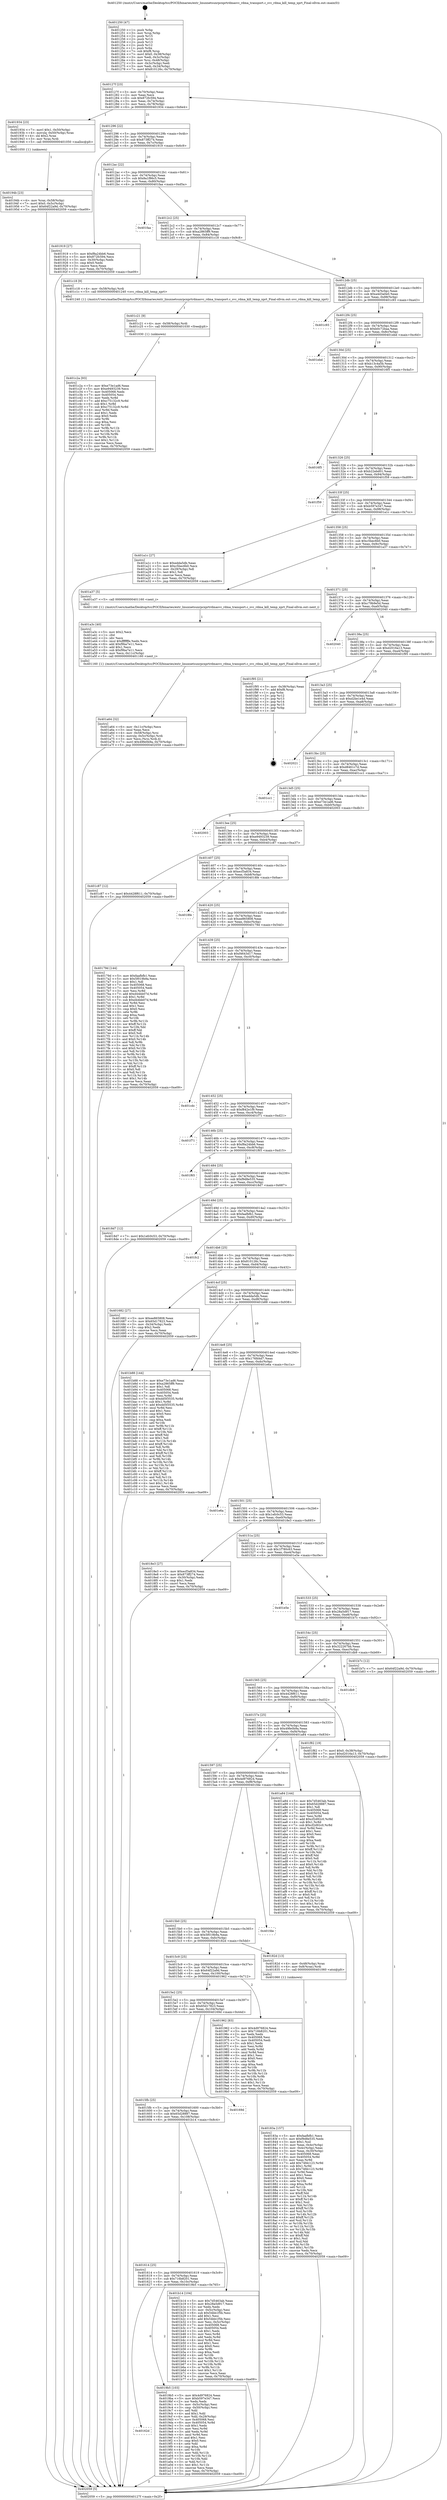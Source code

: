 digraph "0x401250" {
  label = "0x401250 (/mnt/c/Users/mathe/Desktop/tcc/POCII/binaries/extr_linuxnetsunrpcxprtrdmasvc_rdma_transport.c_svc_rdma_kill_temp_xprt_Final-ollvm.out::main(0))"
  labelloc = "t"
  node[shape=record]

  Entry [label="",width=0.3,height=0.3,shape=circle,fillcolor=black,style=filled]
  "0x40127f" [label="{
     0x40127f [23]\l
     | [instrs]\l
     &nbsp;&nbsp;0x40127f \<+3\>: mov -0x70(%rbp),%eax\l
     &nbsp;&nbsp;0x401282 \<+2\>: mov %eax,%ecx\l
     &nbsp;&nbsp;0x401284 \<+6\>: sub $0x872fc594,%ecx\l
     &nbsp;&nbsp;0x40128a \<+3\>: mov %eax,-0x74(%rbp)\l
     &nbsp;&nbsp;0x40128d \<+3\>: mov %ecx,-0x78(%rbp)\l
     &nbsp;&nbsp;0x401290 \<+6\>: je 0000000000401934 \<main+0x6e4\>\l
  }"]
  "0x401934" [label="{
     0x401934 [23]\l
     | [instrs]\l
     &nbsp;&nbsp;0x401934 \<+7\>: movl $0x1,-0x50(%rbp)\l
     &nbsp;&nbsp;0x40193b \<+4\>: movslq -0x50(%rbp),%rax\l
     &nbsp;&nbsp;0x40193f \<+4\>: shl $0x2,%rax\l
     &nbsp;&nbsp;0x401943 \<+3\>: mov %rax,%rdi\l
     &nbsp;&nbsp;0x401946 \<+5\>: call 0000000000401050 \<malloc@plt\>\l
     | [calls]\l
     &nbsp;&nbsp;0x401050 \{1\} (unknown)\l
  }"]
  "0x401296" [label="{
     0x401296 [22]\l
     | [instrs]\l
     &nbsp;&nbsp;0x401296 \<+5\>: jmp 000000000040129b \<main+0x4b\>\l
     &nbsp;&nbsp;0x40129b \<+3\>: mov -0x74(%rbp),%eax\l
     &nbsp;&nbsp;0x40129e \<+5\>: sub $0x873ff274,%eax\l
     &nbsp;&nbsp;0x4012a3 \<+3\>: mov %eax,-0x7c(%rbp)\l
     &nbsp;&nbsp;0x4012a6 \<+6\>: je 0000000000401919 \<main+0x6c9\>\l
  }"]
  Exit [label="",width=0.3,height=0.3,shape=circle,fillcolor=black,style=filled,peripheries=2]
  "0x401919" [label="{
     0x401919 [27]\l
     | [instrs]\l
     &nbsp;&nbsp;0x401919 \<+5\>: mov $0xf8a24bb6,%eax\l
     &nbsp;&nbsp;0x40191e \<+5\>: mov $0x872fc594,%ecx\l
     &nbsp;&nbsp;0x401923 \<+3\>: mov -0x30(%rbp),%edx\l
     &nbsp;&nbsp;0x401926 \<+3\>: cmp $0x0,%edx\l
     &nbsp;&nbsp;0x401929 \<+3\>: cmove %ecx,%eax\l
     &nbsp;&nbsp;0x40192c \<+3\>: mov %eax,-0x70(%rbp)\l
     &nbsp;&nbsp;0x40192f \<+5\>: jmp 0000000000402059 \<main+0xe09\>\l
  }"]
  "0x4012ac" [label="{
     0x4012ac [22]\l
     | [instrs]\l
     &nbsp;&nbsp;0x4012ac \<+5\>: jmp 00000000004012b1 \<main+0x61\>\l
     &nbsp;&nbsp;0x4012b1 \<+3\>: mov -0x74(%rbp),%eax\l
     &nbsp;&nbsp;0x4012b4 \<+5\>: sub $0x8a1f86c5,%eax\l
     &nbsp;&nbsp;0x4012b9 \<+3\>: mov %eax,-0x80(%rbp)\l
     &nbsp;&nbsp;0x4012bc \<+6\>: je 0000000000401faa \<main+0xd5a\>\l
  }"]
  "0x401c2a" [label="{
     0x401c2a [93]\l
     | [instrs]\l
     &nbsp;&nbsp;0x401c2a \<+5\>: mov $0xe73e1ad6,%eax\l
     &nbsp;&nbsp;0x401c2f \<+5\>: mov $0xe9493239,%ecx\l
     &nbsp;&nbsp;0x401c34 \<+7\>: mov 0x405068,%edx\l
     &nbsp;&nbsp;0x401c3b \<+7\>: mov 0x405054,%esi\l
     &nbsp;&nbsp;0x401c42 \<+3\>: mov %edx,%r8d\l
     &nbsp;&nbsp;0x401c45 \<+7\>: add $0xc75132c9,%r8d\l
     &nbsp;&nbsp;0x401c4c \<+4\>: sub $0x1,%r8d\l
     &nbsp;&nbsp;0x401c50 \<+7\>: sub $0xc75132c9,%r8d\l
     &nbsp;&nbsp;0x401c57 \<+4\>: imul %r8d,%edx\l
     &nbsp;&nbsp;0x401c5b \<+3\>: and $0x1,%edx\l
     &nbsp;&nbsp;0x401c5e \<+3\>: cmp $0x0,%edx\l
     &nbsp;&nbsp;0x401c61 \<+4\>: sete %r9b\l
     &nbsp;&nbsp;0x401c65 \<+3\>: cmp $0xa,%esi\l
     &nbsp;&nbsp;0x401c68 \<+4\>: setl %r10b\l
     &nbsp;&nbsp;0x401c6c \<+3\>: mov %r9b,%r11b\l
     &nbsp;&nbsp;0x401c6f \<+3\>: and %r10b,%r11b\l
     &nbsp;&nbsp;0x401c72 \<+3\>: xor %r10b,%r9b\l
     &nbsp;&nbsp;0x401c75 \<+3\>: or %r9b,%r11b\l
     &nbsp;&nbsp;0x401c78 \<+4\>: test $0x1,%r11b\l
     &nbsp;&nbsp;0x401c7c \<+3\>: cmovne %ecx,%eax\l
     &nbsp;&nbsp;0x401c7f \<+3\>: mov %eax,-0x70(%rbp)\l
     &nbsp;&nbsp;0x401c82 \<+5\>: jmp 0000000000402059 \<main+0xe09\>\l
  }"]
  "0x401faa" [label="{
     0x401faa\l
  }", style=dashed]
  "0x4012c2" [label="{
     0x4012c2 [25]\l
     | [instrs]\l
     &nbsp;&nbsp;0x4012c2 \<+5\>: jmp 00000000004012c7 \<main+0x77\>\l
     &nbsp;&nbsp;0x4012c7 \<+3\>: mov -0x74(%rbp),%eax\l
     &nbsp;&nbsp;0x4012ca \<+5\>: sub $0xa2865ff9,%eax\l
     &nbsp;&nbsp;0x4012cf \<+6\>: mov %eax,-0x84(%rbp)\l
     &nbsp;&nbsp;0x4012d5 \<+6\>: je 0000000000401c18 \<main+0x9c8\>\l
  }"]
  "0x401c21" [label="{
     0x401c21 [9]\l
     | [instrs]\l
     &nbsp;&nbsp;0x401c21 \<+4\>: mov -0x58(%rbp),%rdi\l
     &nbsp;&nbsp;0x401c25 \<+5\>: call 0000000000401030 \<free@plt\>\l
     | [calls]\l
     &nbsp;&nbsp;0x401030 \{1\} (unknown)\l
  }"]
  "0x401c18" [label="{
     0x401c18 [9]\l
     | [instrs]\l
     &nbsp;&nbsp;0x401c18 \<+4\>: mov -0x58(%rbp),%rdi\l
     &nbsp;&nbsp;0x401c1c \<+5\>: call 0000000000401240 \<svc_rdma_kill_temp_xprt\>\l
     | [calls]\l
     &nbsp;&nbsp;0x401240 \{1\} (/mnt/c/Users/mathe/Desktop/tcc/POCII/binaries/extr_linuxnetsunrpcxprtrdmasvc_rdma_transport.c_svc_rdma_kill_temp_xprt_Final-ollvm.out::svc_rdma_kill_temp_xprt)\l
  }"]
  "0x4012db" [label="{
     0x4012db [25]\l
     | [instrs]\l
     &nbsp;&nbsp;0x4012db \<+5\>: jmp 00000000004012e0 \<main+0x90\>\l
     &nbsp;&nbsp;0x4012e0 \<+3\>: mov -0x74(%rbp),%eax\l
     &nbsp;&nbsp;0x4012e3 \<+5\>: sub $0xa4d3a0e0,%eax\l
     &nbsp;&nbsp;0x4012e8 \<+6\>: mov %eax,-0x88(%rbp)\l
     &nbsp;&nbsp;0x4012ee \<+6\>: je 0000000000401c93 \<main+0xa43\>\l
  }"]
  "0x401a64" [label="{
     0x401a64 [32]\l
     | [instrs]\l
     &nbsp;&nbsp;0x401a64 \<+6\>: mov -0x11c(%rbp),%ecx\l
     &nbsp;&nbsp;0x401a6a \<+3\>: imul %eax,%ecx\l
     &nbsp;&nbsp;0x401a6d \<+4\>: mov -0x58(%rbp),%rsi\l
     &nbsp;&nbsp;0x401a71 \<+4\>: movslq -0x5c(%rbp),%rdi\l
     &nbsp;&nbsp;0x401a75 \<+3\>: mov %ecx,(%rsi,%rdi,4)\l
     &nbsp;&nbsp;0x401a78 \<+7\>: movl $0x49fe0b9a,-0x70(%rbp)\l
     &nbsp;&nbsp;0x401a7f \<+5\>: jmp 0000000000402059 \<main+0xe09\>\l
  }"]
  "0x401c93" [label="{
     0x401c93\l
  }", style=dashed]
  "0x4012f4" [label="{
     0x4012f4 [25]\l
     | [instrs]\l
     &nbsp;&nbsp;0x4012f4 \<+5\>: jmp 00000000004012f9 \<main+0xa9\>\l
     &nbsp;&nbsp;0x4012f9 \<+3\>: mov -0x74(%rbp),%eax\l
     &nbsp;&nbsp;0x4012fc \<+5\>: sub $0xb0c72baa,%eax\l
     &nbsp;&nbsp;0x401301 \<+6\>: mov %eax,-0x8c(%rbp)\l
     &nbsp;&nbsp;0x401307 \<+6\>: je 0000000000401ebd \<main+0xc6d\>\l
  }"]
  "0x401a3c" [label="{
     0x401a3c [40]\l
     | [instrs]\l
     &nbsp;&nbsp;0x401a3c \<+5\>: mov $0x2,%ecx\l
     &nbsp;&nbsp;0x401a41 \<+1\>: cltd\l
     &nbsp;&nbsp;0x401a42 \<+2\>: idiv %ecx\l
     &nbsp;&nbsp;0x401a44 \<+6\>: imul $0xfffffffe,%edx,%ecx\l
     &nbsp;&nbsp;0x401a4a \<+6\>: add $0xf9ba7e11,%ecx\l
     &nbsp;&nbsp;0x401a50 \<+3\>: add $0x1,%ecx\l
     &nbsp;&nbsp;0x401a53 \<+6\>: sub $0xf9ba7e11,%ecx\l
     &nbsp;&nbsp;0x401a59 \<+6\>: mov %ecx,-0x11c(%rbp)\l
     &nbsp;&nbsp;0x401a5f \<+5\>: call 0000000000401160 \<next_i\>\l
     | [calls]\l
     &nbsp;&nbsp;0x401160 \{1\} (/mnt/c/Users/mathe/Desktop/tcc/POCII/binaries/extr_linuxnetsunrpcxprtrdmasvc_rdma_transport.c_svc_rdma_kill_temp_xprt_Final-ollvm.out::next_i)\l
  }"]
  "0x401ebd" [label="{
     0x401ebd\l
  }", style=dashed]
  "0x40130d" [label="{
     0x40130d [25]\l
     | [instrs]\l
     &nbsp;&nbsp;0x40130d \<+5\>: jmp 0000000000401312 \<main+0xc2\>\l
     &nbsp;&nbsp;0x401312 \<+3\>: mov -0x74(%rbp),%eax\l
     &nbsp;&nbsp;0x401315 \<+5\>: sub $0xb13c4a5b,%eax\l
     &nbsp;&nbsp;0x40131a \<+6\>: mov %eax,-0x90(%rbp)\l
     &nbsp;&nbsp;0x401320 \<+6\>: je 00000000004016f5 \<main+0x4a5\>\l
  }"]
  "0x40162d" [label="{
     0x40162d\l
  }", style=dashed]
  "0x4016f5" [label="{
     0x4016f5\l
  }", style=dashed]
  "0x401326" [label="{
     0x401326 [25]\l
     | [instrs]\l
     &nbsp;&nbsp;0x401326 \<+5\>: jmp 000000000040132b \<main+0xdb\>\l
     &nbsp;&nbsp;0x40132b \<+3\>: mov -0x74(%rbp),%eax\l
     &nbsp;&nbsp;0x40132e \<+5\>: sub $0xb22ebd01,%eax\l
     &nbsp;&nbsp;0x401333 \<+6\>: mov %eax,-0x94(%rbp)\l
     &nbsp;&nbsp;0x401339 \<+6\>: je 0000000000401f59 \<main+0xd09\>\l
  }"]
  "0x4019b5" [label="{
     0x4019b5 [103]\l
     | [instrs]\l
     &nbsp;&nbsp;0x4019b5 \<+5\>: mov $0x4d976824,%eax\l
     &nbsp;&nbsp;0x4019ba \<+5\>: mov $0xb597e347,%ecx\l
     &nbsp;&nbsp;0x4019bf \<+2\>: xor %edx,%edx\l
     &nbsp;&nbsp;0x4019c1 \<+3\>: mov -0x5c(%rbp),%esi\l
     &nbsp;&nbsp;0x4019c4 \<+3\>: cmp -0x50(%rbp),%esi\l
     &nbsp;&nbsp;0x4019c7 \<+4\>: setl %dil\l
     &nbsp;&nbsp;0x4019cb \<+4\>: and $0x1,%dil\l
     &nbsp;&nbsp;0x4019cf \<+4\>: mov %dil,-0x29(%rbp)\l
     &nbsp;&nbsp;0x4019d3 \<+7\>: mov 0x405068,%esi\l
     &nbsp;&nbsp;0x4019da \<+8\>: mov 0x405054,%r8d\l
     &nbsp;&nbsp;0x4019e2 \<+3\>: sub $0x1,%edx\l
     &nbsp;&nbsp;0x4019e5 \<+3\>: mov %esi,%r9d\l
     &nbsp;&nbsp;0x4019e8 \<+3\>: add %edx,%r9d\l
     &nbsp;&nbsp;0x4019eb \<+4\>: imul %r9d,%esi\l
     &nbsp;&nbsp;0x4019ef \<+3\>: and $0x1,%esi\l
     &nbsp;&nbsp;0x4019f2 \<+3\>: cmp $0x0,%esi\l
     &nbsp;&nbsp;0x4019f5 \<+4\>: sete %dil\l
     &nbsp;&nbsp;0x4019f9 \<+4\>: cmp $0xa,%r8d\l
     &nbsp;&nbsp;0x4019fd \<+4\>: setl %r10b\l
     &nbsp;&nbsp;0x401a01 \<+3\>: mov %dil,%r11b\l
     &nbsp;&nbsp;0x401a04 \<+3\>: and %r10b,%r11b\l
     &nbsp;&nbsp;0x401a07 \<+3\>: xor %r10b,%dil\l
     &nbsp;&nbsp;0x401a0a \<+3\>: or %dil,%r11b\l
     &nbsp;&nbsp;0x401a0d \<+4\>: test $0x1,%r11b\l
     &nbsp;&nbsp;0x401a11 \<+3\>: cmovne %ecx,%eax\l
     &nbsp;&nbsp;0x401a14 \<+3\>: mov %eax,-0x70(%rbp)\l
     &nbsp;&nbsp;0x401a17 \<+5\>: jmp 0000000000402059 \<main+0xe09\>\l
  }"]
  "0x401f59" [label="{
     0x401f59\l
  }", style=dashed]
  "0x40133f" [label="{
     0x40133f [25]\l
     | [instrs]\l
     &nbsp;&nbsp;0x40133f \<+5\>: jmp 0000000000401344 \<main+0xf4\>\l
     &nbsp;&nbsp;0x401344 \<+3\>: mov -0x74(%rbp),%eax\l
     &nbsp;&nbsp;0x401347 \<+5\>: sub $0xb597e347,%eax\l
     &nbsp;&nbsp;0x40134c \<+6\>: mov %eax,-0x98(%rbp)\l
     &nbsp;&nbsp;0x401352 \<+6\>: je 0000000000401a1c \<main+0x7cc\>\l
  }"]
  "0x401614" [label="{
     0x401614 [25]\l
     | [instrs]\l
     &nbsp;&nbsp;0x401614 \<+5\>: jmp 0000000000401619 \<main+0x3c9\>\l
     &nbsp;&nbsp;0x401619 \<+3\>: mov -0x74(%rbp),%eax\l
     &nbsp;&nbsp;0x40161c \<+5\>: sub $0x716b8201,%eax\l
     &nbsp;&nbsp;0x401621 \<+6\>: mov %eax,-0x10c(%rbp)\l
     &nbsp;&nbsp;0x401627 \<+6\>: je 00000000004019b5 \<main+0x765\>\l
  }"]
  "0x401a1c" [label="{
     0x401a1c [27]\l
     | [instrs]\l
     &nbsp;&nbsp;0x401a1c \<+5\>: mov $0xedda5db,%eax\l
     &nbsp;&nbsp;0x401a21 \<+5\>: mov $0xc5bec6b0,%ecx\l
     &nbsp;&nbsp;0x401a26 \<+3\>: mov -0x29(%rbp),%dl\l
     &nbsp;&nbsp;0x401a29 \<+3\>: test $0x1,%dl\l
     &nbsp;&nbsp;0x401a2c \<+3\>: cmovne %ecx,%eax\l
     &nbsp;&nbsp;0x401a2f \<+3\>: mov %eax,-0x70(%rbp)\l
     &nbsp;&nbsp;0x401a32 \<+5\>: jmp 0000000000402059 \<main+0xe09\>\l
  }"]
  "0x401358" [label="{
     0x401358 [25]\l
     | [instrs]\l
     &nbsp;&nbsp;0x401358 \<+5\>: jmp 000000000040135d \<main+0x10d\>\l
     &nbsp;&nbsp;0x40135d \<+3\>: mov -0x74(%rbp),%eax\l
     &nbsp;&nbsp;0x401360 \<+5\>: sub $0xc5bec6b0,%eax\l
     &nbsp;&nbsp;0x401365 \<+6\>: mov %eax,-0x9c(%rbp)\l
     &nbsp;&nbsp;0x40136b \<+6\>: je 0000000000401a37 \<main+0x7e7\>\l
  }"]
  "0x401b14" [label="{
     0x401b14 [104]\l
     | [instrs]\l
     &nbsp;&nbsp;0x401b14 \<+5\>: mov $0x7d5463ab,%eax\l
     &nbsp;&nbsp;0x401b19 \<+5\>: mov $0x28a5d917,%ecx\l
     &nbsp;&nbsp;0x401b1e \<+2\>: xor %edx,%edx\l
     &nbsp;&nbsp;0x401b20 \<+3\>: mov -0x5c(%rbp),%esi\l
     &nbsp;&nbsp;0x401b23 \<+6\>: sub $0x54bb1f5b,%esi\l
     &nbsp;&nbsp;0x401b29 \<+3\>: add $0x1,%esi\l
     &nbsp;&nbsp;0x401b2c \<+6\>: add $0x54bb1f5b,%esi\l
     &nbsp;&nbsp;0x401b32 \<+3\>: mov %esi,-0x5c(%rbp)\l
     &nbsp;&nbsp;0x401b35 \<+7\>: mov 0x405068,%esi\l
     &nbsp;&nbsp;0x401b3c \<+7\>: mov 0x405054,%edi\l
     &nbsp;&nbsp;0x401b43 \<+3\>: sub $0x1,%edx\l
     &nbsp;&nbsp;0x401b46 \<+3\>: mov %esi,%r8d\l
     &nbsp;&nbsp;0x401b49 \<+3\>: add %edx,%r8d\l
     &nbsp;&nbsp;0x401b4c \<+4\>: imul %r8d,%esi\l
     &nbsp;&nbsp;0x401b50 \<+3\>: and $0x1,%esi\l
     &nbsp;&nbsp;0x401b53 \<+3\>: cmp $0x0,%esi\l
     &nbsp;&nbsp;0x401b56 \<+4\>: sete %r9b\l
     &nbsp;&nbsp;0x401b5a \<+3\>: cmp $0xa,%edi\l
     &nbsp;&nbsp;0x401b5d \<+4\>: setl %r10b\l
     &nbsp;&nbsp;0x401b61 \<+3\>: mov %r9b,%r11b\l
     &nbsp;&nbsp;0x401b64 \<+3\>: and %r10b,%r11b\l
     &nbsp;&nbsp;0x401b67 \<+3\>: xor %r10b,%r9b\l
     &nbsp;&nbsp;0x401b6a \<+3\>: or %r9b,%r11b\l
     &nbsp;&nbsp;0x401b6d \<+4\>: test $0x1,%r11b\l
     &nbsp;&nbsp;0x401b71 \<+3\>: cmovne %ecx,%eax\l
     &nbsp;&nbsp;0x401b74 \<+3\>: mov %eax,-0x70(%rbp)\l
     &nbsp;&nbsp;0x401b77 \<+5\>: jmp 0000000000402059 \<main+0xe09\>\l
  }"]
  "0x401a37" [label="{
     0x401a37 [5]\l
     | [instrs]\l
     &nbsp;&nbsp;0x401a37 \<+5\>: call 0000000000401160 \<next_i\>\l
     | [calls]\l
     &nbsp;&nbsp;0x401160 \{1\} (/mnt/c/Users/mathe/Desktop/tcc/POCII/binaries/extr_linuxnetsunrpcxprtrdmasvc_rdma_transport.c_svc_rdma_kill_temp_xprt_Final-ollvm.out::next_i)\l
  }"]
  "0x401371" [label="{
     0x401371 [25]\l
     | [instrs]\l
     &nbsp;&nbsp;0x401371 \<+5\>: jmp 0000000000401376 \<main+0x126\>\l
     &nbsp;&nbsp;0x401376 \<+3\>: mov -0x74(%rbp),%eax\l
     &nbsp;&nbsp;0x401379 \<+5\>: sub $0xc79b9e5d,%eax\l
     &nbsp;&nbsp;0x40137e \<+6\>: mov %eax,-0xa0(%rbp)\l
     &nbsp;&nbsp;0x401384 \<+6\>: je 0000000000402040 \<main+0xdf0\>\l
  }"]
  "0x4015fb" [label="{
     0x4015fb [25]\l
     | [instrs]\l
     &nbsp;&nbsp;0x4015fb \<+5\>: jmp 0000000000401600 \<main+0x3b0\>\l
     &nbsp;&nbsp;0x401600 \<+3\>: mov -0x74(%rbp),%eax\l
     &nbsp;&nbsp;0x401603 \<+5\>: sub $0x65d28887,%eax\l
     &nbsp;&nbsp;0x401608 \<+6\>: mov %eax,-0x108(%rbp)\l
     &nbsp;&nbsp;0x40160e \<+6\>: je 0000000000401b14 \<main+0x8c4\>\l
  }"]
  "0x402040" [label="{
     0x402040\l
  }", style=dashed]
  "0x40138a" [label="{
     0x40138a [25]\l
     | [instrs]\l
     &nbsp;&nbsp;0x40138a \<+5\>: jmp 000000000040138f \<main+0x13f\>\l
     &nbsp;&nbsp;0x40138f \<+3\>: mov -0x74(%rbp),%eax\l
     &nbsp;&nbsp;0x401392 \<+5\>: sub $0xd2016a13,%eax\l
     &nbsp;&nbsp;0x401397 \<+6\>: mov %eax,-0xa4(%rbp)\l
     &nbsp;&nbsp;0x40139d \<+6\>: je 0000000000401f95 \<main+0xd45\>\l
  }"]
  "0x40169d" [label="{
     0x40169d\l
  }", style=dashed]
  "0x401f95" [label="{
     0x401f95 [21]\l
     | [instrs]\l
     &nbsp;&nbsp;0x401f95 \<+3\>: mov -0x38(%rbp),%eax\l
     &nbsp;&nbsp;0x401f98 \<+7\>: add $0xf8,%rsp\l
     &nbsp;&nbsp;0x401f9f \<+1\>: pop %rbx\l
     &nbsp;&nbsp;0x401fa0 \<+2\>: pop %r12\l
     &nbsp;&nbsp;0x401fa2 \<+2\>: pop %r13\l
     &nbsp;&nbsp;0x401fa4 \<+2\>: pop %r14\l
     &nbsp;&nbsp;0x401fa6 \<+2\>: pop %r15\l
     &nbsp;&nbsp;0x401fa8 \<+1\>: pop %rbp\l
     &nbsp;&nbsp;0x401fa9 \<+1\>: ret\l
  }"]
  "0x4013a3" [label="{
     0x4013a3 [25]\l
     | [instrs]\l
     &nbsp;&nbsp;0x4013a3 \<+5\>: jmp 00000000004013a8 \<main+0x158\>\l
     &nbsp;&nbsp;0x4013a8 \<+3\>: mov -0x74(%rbp),%eax\l
     &nbsp;&nbsp;0x4013ab \<+5\>: sub $0xd2be1e4d,%eax\l
     &nbsp;&nbsp;0x4013b0 \<+6\>: mov %eax,-0xa8(%rbp)\l
     &nbsp;&nbsp;0x4013b6 \<+6\>: je 0000000000402021 \<main+0xdd1\>\l
  }"]
  "0x4015e2" [label="{
     0x4015e2 [25]\l
     | [instrs]\l
     &nbsp;&nbsp;0x4015e2 \<+5\>: jmp 00000000004015e7 \<main+0x397\>\l
     &nbsp;&nbsp;0x4015e7 \<+3\>: mov -0x74(%rbp),%eax\l
     &nbsp;&nbsp;0x4015ea \<+5\>: sub $0x65d17823,%eax\l
     &nbsp;&nbsp;0x4015ef \<+6\>: mov %eax,-0x104(%rbp)\l
     &nbsp;&nbsp;0x4015f5 \<+6\>: je 000000000040169d \<main+0x44d\>\l
  }"]
  "0x402021" [label="{
     0x402021\l
  }", style=dashed]
  "0x4013bc" [label="{
     0x4013bc [25]\l
     | [instrs]\l
     &nbsp;&nbsp;0x4013bc \<+5\>: jmp 00000000004013c1 \<main+0x171\>\l
     &nbsp;&nbsp;0x4013c1 \<+3\>: mov -0x74(%rbp),%eax\l
     &nbsp;&nbsp;0x4013c4 \<+5\>: sub $0xd8461c7d,%eax\l
     &nbsp;&nbsp;0x4013c9 \<+6\>: mov %eax,-0xac(%rbp)\l
     &nbsp;&nbsp;0x4013cf \<+6\>: je 0000000000401cc1 \<main+0xa71\>\l
  }"]
  "0x401962" [label="{
     0x401962 [83]\l
     | [instrs]\l
     &nbsp;&nbsp;0x401962 \<+5\>: mov $0x4d976824,%eax\l
     &nbsp;&nbsp;0x401967 \<+5\>: mov $0x716b8201,%ecx\l
     &nbsp;&nbsp;0x40196c \<+2\>: xor %edx,%edx\l
     &nbsp;&nbsp;0x40196e \<+7\>: mov 0x405068,%esi\l
     &nbsp;&nbsp;0x401975 \<+7\>: mov 0x405054,%edi\l
     &nbsp;&nbsp;0x40197c \<+3\>: sub $0x1,%edx\l
     &nbsp;&nbsp;0x40197f \<+3\>: mov %esi,%r8d\l
     &nbsp;&nbsp;0x401982 \<+3\>: add %edx,%r8d\l
     &nbsp;&nbsp;0x401985 \<+4\>: imul %r8d,%esi\l
     &nbsp;&nbsp;0x401989 \<+3\>: and $0x1,%esi\l
     &nbsp;&nbsp;0x40198c \<+3\>: cmp $0x0,%esi\l
     &nbsp;&nbsp;0x40198f \<+4\>: sete %r9b\l
     &nbsp;&nbsp;0x401993 \<+3\>: cmp $0xa,%edi\l
     &nbsp;&nbsp;0x401996 \<+4\>: setl %r10b\l
     &nbsp;&nbsp;0x40199a \<+3\>: mov %r9b,%r11b\l
     &nbsp;&nbsp;0x40199d \<+3\>: and %r10b,%r11b\l
     &nbsp;&nbsp;0x4019a0 \<+3\>: xor %r10b,%r9b\l
     &nbsp;&nbsp;0x4019a3 \<+3\>: or %r9b,%r11b\l
     &nbsp;&nbsp;0x4019a6 \<+4\>: test $0x1,%r11b\l
     &nbsp;&nbsp;0x4019aa \<+3\>: cmovne %ecx,%eax\l
     &nbsp;&nbsp;0x4019ad \<+3\>: mov %eax,-0x70(%rbp)\l
     &nbsp;&nbsp;0x4019b0 \<+5\>: jmp 0000000000402059 \<main+0xe09\>\l
  }"]
  "0x401cc1" [label="{
     0x401cc1\l
  }", style=dashed]
  "0x4013d5" [label="{
     0x4013d5 [25]\l
     | [instrs]\l
     &nbsp;&nbsp;0x4013d5 \<+5\>: jmp 00000000004013da \<main+0x18a\>\l
     &nbsp;&nbsp;0x4013da \<+3\>: mov -0x74(%rbp),%eax\l
     &nbsp;&nbsp;0x4013dd \<+5\>: sub $0xe73e1ad6,%eax\l
     &nbsp;&nbsp;0x4013e2 \<+6\>: mov %eax,-0xb0(%rbp)\l
     &nbsp;&nbsp;0x4013e8 \<+6\>: je 0000000000402003 \<main+0xdb3\>\l
  }"]
  "0x40194b" [label="{
     0x40194b [23]\l
     | [instrs]\l
     &nbsp;&nbsp;0x40194b \<+4\>: mov %rax,-0x58(%rbp)\l
     &nbsp;&nbsp;0x40194f \<+7\>: movl $0x0,-0x5c(%rbp)\l
     &nbsp;&nbsp;0x401956 \<+7\>: movl $0x64f22a9d,-0x70(%rbp)\l
     &nbsp;&nbsp;0x40195d \<+5\>: jmp 0000000000402059 \<main+0xe09\>\l
  }"]
  "0x402003" [label="{
     0x402003\l
  }", style=dashed]
  "0x4013ee" [label="{
     0x4013ee [25]\l
     | [instrs]\l
     &nbsp;&nbsp;0x4013ee \<+5\>: jmp 00000000004013f3 \<main+0x1a3\>\l
     &nbsp;&nbsp;0x4013f3 \<+3\>: mov -0x74(%rbp),%eax\l
     &nbsp;&nbsp;0x4013f6 \<+5\>: sub $0xe9493239,%eax\l
     &nbsp;&nbsp;0x4013fb \<+6\>: mov %eax,-0xb4(%rbp)\l
     &nbsp;&nbsp;0x401401 \<+6\>: je 0000000000401c87 \<main+0xa37\>\l
  }"]
  "0x40183a" [label="{
     0x40183a [157]\l
     | [instrs]\l
     &nbsp;&nbsp;0x40183a \<+5\>: mov $0xfaafbfb1,%ecx\l
     &nbsp;&nbsp;0x40183f \<+5\>: mov $0xf9d8e535,%edx\l
     &nbsp;&nbsp;0x401844 \<+3\>: mov $0x1,%sil\l
     &nbsp;&nbsp;0x401847 \<+3\>: mov %eax,-0x4c(%rbp)\l
     &nbsp;&nbsp;0x40184a \<+3\>: mov -0x4c(%rbp),%eax\l
     &nbsp;&nbsp;0x40184d \<+3\>: mov %eax,-0x30(%rbp)\l
     &nbsp;&nbsp;0x401850 \<+7\>: mov 0x405068,%eax\l
     &nbsp;&nbsp;0x401857 \<+8\>: mov 0x405054,%r8d\l
     &nbsp;&nbsp;0x40185f \<+3\>: mov %eax,%r9d\l
     &nbsp;&nbsp;0x401862 \<+7\>: add $0x74fdc123,%r9d\l
     &nbsp;&nbsp;0x401869 \<+4\>: sub $0x1,%r9d\l
     &nbsp;&nbsp;0x40186d \<+7\>: sub $0x74fdc123,%r9d\l
     &nbsp;&nbsp;0x401874 \<+4\>: imul %r9d,%eax\l
     &nbsp;&nbsp;0x401878 \<+3\>: and $0x1,%eax\l
     &nbsp;&nbsp;0x40187b \<+3\>: cmp $0x0,%eax\l
     &nbsp;&nbsp;0x40187e \<+4\>: sete %r10b\l
     &nbsp;&nbsp;0x401882 \<+4\>: cmp $0xa,%r8d\l
     &nbsp;&nbsp;0x401886 \<+4\>: setl %r11b\l
     &nbsp;&nbsp;0x40188a \<+3\>: mov %r10b,%bl\l
     &nbsp;&nbsp;0x40188d \<+3\>: xor $0xff,%bl\l
     &nbsp;&nbsp;0x401890 \<+3\>: mov %r11b,%r14b\l
     &nbsp;&nbsp;0x401893 \<+4\>: xor $0xff,%r14b\l
     &nbsp;&nbsp;0x401897 \<+4\>: xor $0x1,%sil\l
     &nbsp;&nbsp;0x40189b \<+3\>: mov %bl,%r15b\l
     &nbsp;&nbsp;0x40189e \<+4\>: and $0xff,%r15b\l
     &nbsp;&nbsp;0x4018a2 \<+3\>: and %sil,%r10b\l
     &nbsp;&nbsp;0x4018a5 \<+3\>: mov %r14b,%r12b\l
     &nbsp;&nbsp;0x4018a8 \<+4\>: and $0xff,%r12b\l
     &nbsp;&nbsp;0x4018ac \<+3\>: and %sil,%r11b\l
     &nbsp;&nbsp;0x4018af \<+3\>: or %r10b,%r15b\l
     &nbsp;&nbsp;0x4018b2 \<+3\>: or %r11b,%r12b\l
     &nbsp;&nbsp;0x4018b5 \<+3\>: xor %r12b,%r15b\l
     &nbsp;&nbsp;0x4018b8 \<+3\>: or %r14b,%bl\l
     &nbsp;&nbsp;0x4018bb \<+3\>: xor $0xff,%bl\l
     &nbsp;&nbsp;0x4018be \<+4\>: or $0x1,%sil\l
     &nbsp;&nbsp;0x4018c2 \<+3\>: and %sil,%bl\l
     &nbsp;&nbsp;0x4018c5 \<+3\>: or %bl,%r15b\l
     &nbsp;&nbsp;0x4018c8 \<+4\>: test $0x1,%r15b\l
     &nbsp;&nbsp;0x4018cc \<+3\>: cmovne %edx,%ecx\l
     &nbsp;&nbsp;0x4018cf \<+3\>: mov %ecx,-0x70(%rbp)\l
     &nbsp;&nbsp;0x4018d2 \<+5\>: jmp 0000000000402059 \<main+0xe09\>\l
  }"]
  "0x401c87" [label="{
     0x401c87 [12]\l
     | [instrs]\l
     &nbsp;&nbsp;0x401c87 \<+7\>: movl $0x4428f611,-0x70(%rbp)\l
     &nbsp;&nbsp;0x401c8e \<+5\>: jmp 0000000000402059 \<main+0xe09\>\l
  }"]
  "0x401407" [label="{
     0x401407 [25]\l
     | [instrs]\l
     &nbsp;&nbsp;0x401407 \<+5\>: jmp 000000000040140c \<main+0x1bc\>\l
     &nbsp;&nbsp;0x40140c \<+3\>: mov -0x74(%rbp),%eax\l
     &nbsp;&nbsp;0x40140f \<+5\>: sub $0xecf3a834,%eax\l
     &nbsp;&nbsp;0x401414 \<+6\>: mov %eax,-0xb8(%rbp)\l
     &nbsp;&nbsp;0x40141a \<+6\>: je 00000000004018fe \<main+0x6ae\>\l
  }"]
  "0x4015c9" [label="{
     0x4015c9 [25]\l
     | [instrs]\l
     &nbsp;&nbsp;0x4015c9 \<+5\>: jmp 00000000004015ce \<main+0x37e\>\l
     &nbsp;&nbsp;0x4015ce \<+3\>: mov -0x74(%rbp),%eax\l
     &nbsp;&nbsp;0x4015d1 \<+5\>: sub $0x64f22a9d,%eax\l
     &nbsp;&nbsp;0x4015d6 \<+6\>: mov %eax,-0x100(%rbp)\l
     &nbsp;&nbsp;0x4015dc \<+6\>: je 0000000000401962 \<main+0x712\>\l
  }"]
  "0x4018fe" [label="{
     0x4018fe\l
  }", style=dashed]
  "0x401420" [label="{
     0x401420 [25]\l
     | [instrs]\l
     &nbsp;&nbsp;0x401420 \<+5\>: jmp 0000000000401425 \<main+0x1d5\>\l
     &nbsp;&nbsp;0x401425 \<+3\>: mov -0x74(%rbp),%eax\l
     &nbsp;&nbsp;0x401428 \<+5\>: sub $0xee865808,%eax\l
     &nbsp;&nbsp;0x40142d \<+6\>: mov %eax,-0xbc(%rbp)\l
     &nbsp;&nbsp;0x401433 \<+6\>: je 000000000040179d \<main+0x54d\>\l
  }"]
  "0x40182d" [label="{
     0x40182d [13]\l
     | [instrs]\l
     &nbsp;&nbsp;0x40182d \<+4\>: mov -0x48(%rbp),%rax\l
     &nbsp;&nbsp;0x401831 \<+4\>: mov 0x8(%rax),%rdi\l
     &nbsp;&nbsp;0x401835 \<+5\>: call 0000000000401060 \<atoi@plt\>\l
     | [calls]\l
     &nbsp;&nbsp;0x401060 \{1\} (unknown)\l
  }"]
  "0x40179d" [label="{
     0x40179d [144]\l
     | [instrs]\l
     &nbsp;&nbsp;0x40179d \<+5\>: mov $0xfaafbfb1,%eax\l
     &nbsp;&nbsp;0x4017a2 \<+5\>: mov $0x5f019b9a,%ecx\l
     &nbsp;&nbsp;0x4017a7 \<+2\>: mov $0x1,%dl\l
     &nbsp;&nbsp;0x4017a9 \<+7\>: mov 0x405068,%esi\l
     &nbsp;&nbsp;0x4017b0 \<+7\>: mov 0x405054,%edi\l
     &nbsp;&nbsp;0x4017b7 \<+3\>: mov %esi,%r8d\l
     &nbsp;&nbsp;0x4017ba \<+7\>: add $0xd44bb07d,%r8d\l
     &nbsp;&nbsp;0x4017c1 \<+4\>: sub $0x1,%r8d\l
     &nbsp;&nbsp;0x4017c5 \<+7\>: sub $0xd44bb07d,%r8d\l
     &nbsp;&nbsp;0x4017cc \<+4\>: imul %r8d,%esi\l
     &nbsp;&nbsp;0x4017d0 \<+3\>: and $0x1,%esi\l
     &nbsp;&nbsp;0x4017d3 \<+3\>: cmp $0x0,%esi\l
     &nbsp;&nbsp;0x4017d6 \<+4\>: sete %r9b\l
     &nbsp;&nbsp;0x4017da \<+3\>: cmp $0xa,%edi\l
     &nbsp;&nbsp;0x4017dd \<+4\>: setl %r10b\l
     &nbsp;&nbsp;0x4017e1 \<+3\>: mov %r9b,%r11b\l
     &nbsp;&nbsp;0x4017e4 \<+4\>: xor $0xff,%r11b\l
     &nbsp;&nbsp;0x4017e8 \<+3\>: mov %r10b,%bl\l
     &nbsp;&nbsp;0x4017eb \<+3\>: xor $0xff,%bl\l
     &nbsp;&nbsp;0x4017ee \<+3\>: xor $0x0,%dl\l
     &nbsp;&nbsp;0x4017f1 \<+3\>: mov %r11b,%r14b\l
     &nbsp;&nbsp;0x4017f4 \<+4\>: and $0x0,%r14b\l
     &nbsp;&nbsp;0x4017f8 \<+3\>: and %dl,%r9b\l
     &nbsp;&nbsp;0x4017fb \<+3\>: mov %bl,%r15b\l
     &nbsp;&nbsp;0x4017fe \<+4\>: and $0x0,%r15b\l
     &nbsp;&nbsp;0x401802 \<+3\>: and %dl,%r10b\l
     &nbsp;&nbsp;0x401805 \<+3\>: or %r9b,%r14b\l
     &nbsp;&nbsp;0x401808 \<+3\>: or %r10b,%r15b\l
     &nbsp;&nbsp;0x40180b \<+3\>: xor %r15b,%r14b\l
     &nbsp;&nbsp;0x40180e \<+3\>: or %bl,%r11b\l
     &nbsp;&nbsp;0x401811 \<+4\>: xor $0xff,%r11b\l
     &nbsp;&nbsp;0x401815 \<+3\>: or $0x0,%dl\l
     &nbsp;&nbsp;0x401818 \<+3\>: and %dl,%r11b\l
     &nbsp;&nbsp;0x40181b \<+3\>: or %r11b,%r14b\l
     &nbsp;&nbsp;0x40181e \<+4\>: test $0x1,%r14b\l
     &nbsp;&nbsp;0x401822 \<+3\>: cmovne %ecx,%eax\l
     &nbsp;&nbsp;0x401825 \<+3\>: mov %eax,-0x70(%rbp)\l
     &nbsp;&nbsp;0x401828 \<+5\>: jmp 0000000000402059 \<main+0xe09\>\l
  }"]
  "0x401439" [label="{
     0x401439 [25]\l
     | [instrs]\l
     &nbsp;&nbsp;0x401439 \<+5\>: jmp 000000000040143e \<main+0x1ee\>\l
     &nbsp;&nbsp;0x40143e \<+3\>: mov -0x74(%rbp),%eax\l
     &nbsp;&nbsp;0x401441 \<+5\>: sub $0xf4643d17,%eax\l
     &nbsp;&nbsp;0x401446 \<+6\>: mov %eax,-0xc0(%rbp)\l
     &nbsp;&nbsp;0x40144c \<+6\>: je 0000000000401cdc \<main+0xa8c\>\l
  }"]
  "0x4015b0" [label="{
     0x4015b0 [25]\l
     | [instrs]\l
     &nbsp;&nbsp;0x4015b0 \<+5\>: jmp 00000000004015b5 \<main+0x365\>\l
     &nbsp;&nbsp;0x4015b5 \<+3\>: mov -0x74(%rbp),%eax\l
     &nbsp;&nbsp;0x4015b8 \<+5\>: sub $0x5f019b9a,%eax\l
     &nbsp;&nbsp;0x4015bd \<+6\>: mov %eax,-0xfc(%rbp)\l
     &nbsp;&nbsp;0x4015c3 \<+6\>: je 000000000040182d \<main+0x5dd\>\l
  }"]
  "0x401cdc" [label="{
     0x401cdc\l
  }", style=dashed]
  "0x401452" [label="{
     0x401452 [25]\l
     | [instrs]\l
     &nbsp;&nbsp;0x401452 \<+5\>: jmp 0000000000401457 \<main+0x207\>\l
     &nbsp;&nbsp;0x401457 \<+3\>: mov -0x74(%rbp),%eax\l
     &nbsp;&nbsp;0x40145a \<+5\>: sub $0xf842e1f9,%eax\l
     &nbsp;&nbsp;0x40145f \<+6\>: mov %eax,-0xc4(%rbp)\l
     &nbsp;&nbsp;0x401465 \<+6\>: je 0000000000401f71 \<main+0xd21\>\l
  }"]
  "0x401fde" [label="{
     0x401fde\l
  }", style=dashed]
  "0x401f71" [label="{
     0x401f71\l
  }", style=dashed]
  "0x40146b" [label="{
     0x40146b [25]\l
     | [instrs]\l
     &nbsp;&nbsp;0x40146b \<+5\>: jmp 0000000000401470 \<main+0x220\>\l
     &nbsp;&nbsp;0x401470 \<+3\>: mov -0x74(%rbp),%eax\l
     &nbsp;&nbsp;0x401473 \<+5\>: sub $0xf8a24bb6,%eax\l
     &nbsp;&nbsp;0x401478 \<+6\>: mov %eax,-0xc8(%rbp)\l
     &nbsp;&nbsp;0x40147e \<+6\>: je 0000000000401f65 \<main+0xd15\>\l
  }"]
  "0x401597" [label="{
     0x401597 [25]\l
     | [instrs]\l
     &nbsp;&nbsp;0x401597 \<+5\>: jmp 000000000040159c \<main+0x34c\>\l
     &nbsp;&nbsp;0x40159c \<+3\>: mov -0x74(%rbp),%eax\l
     &nbsp;&nbsp;0x40159f \<+5\>: sub $0x4d976824,%eax\l
     &nbsp;&nbsp;0x4015a4 \<+6\>: mov %eax,-0xf8(%rbp)\l
     &nbsp;&nbsp;0x4015aa \<+6\>: je 0000000000401fde \<main+0xd8e\>\l
  }"]
  "0x401f65" [label="{
     0x401f65\l
  }", style=dashed]
  "0x401484" [label="{
     0x401484 [25]\l
     | [instrs]\l
     &nbsp;&nbsp;0x401484 \<+5\>: jmp 0000000000401489 \<main+0x239\>\l
     &nbsp;&nbsp;0x401489 \<+3\>: mov -0x74(%rbp),%eax\l
     &nbsp;&nbsp;0x40148c \<+5\>: sub $0xf9d8e535,%eax\l
     &nbsp;&nbsp;0x401491 \<+6\>: mov %eax,-0xcc(%rbp)\l
     &nbsp;&nbsp;0x401497 \<+6\>: je 00000000004018d7 \<main+0x687\>\l
  }"]
  "0x401a84" [label="{
     0x401a84 [144]\l
     | [instrs]\l
     &nbsp;&nbsp;0x401a84 \<+5\>: mov $0x7d5463ab,%eax\l
     &nbsp;&nbsp;0x401a89 \<+5\>: mov $0x65d28887,%ecx\l
     &nbsp;&nbsp;0x401a8e \<+2\>: mov $0x1,%dl\l
     &nbsp;&nbsp;0x401a90 \<+7\>: mov 0x405068,%esi\l
     &nbsp;&nbsp;0x401a97 \<+7\>: mov 0x405054,%edi\l
     &nbsp;&nbsp;0x401a9e \<+3\>: mov %esi,%r8d\l
     &nbsp;&nbsp;0x401aa1 \<+7\>: add $0xcf2d92c0,%r8d\l
     &nbsp;&nbsp;0x401aa8 \<+4\>: sub $0x1,%r8d\l
     &nbsp;&nbsp;0x401aac \<+7\>: sub $0xcf2d92c0,%r8d\l
     &nbsp;&nbsp;0x401ab3 \<+4\>: imul %r8d,%esi\l
     &nbsp;&nbsp;0x401ab7 \<+3\>: and $0x1,%esi\l
     &nbsp;&nbsp;0x401aba \<+3\>: cmp $0x0,%esi\l
     &nbsp;&nbsp;0x401abd \<+4\>: sete %r9b\l
     &nbsp;&nbsp;0x401ac1 \<+3\>: cmp $0xa,%edi\l
     &nbsp;&nbsp;0x401ac4 \<+4\>: setl %r10b\l
     &nbsp;&nbsp;0x401ac8 \<+3\>: mov %r9b,%r11b\l
     &nbsp;&nbsp;0x401acb \<+4\>: xor $0xff,%r11b\l
     &nbsp;&nbsp;0x401acf \<+3\>: mov %r10b,%bl\l
     &nbsp;&nbsp;0x401ad2 \<+3\>: xor $0xff,%bl\l
     &nbsp;&nbsp;0x401ad5 \<+3\>: xor $0x0,%dl\l
     &nbsp;&nbsp;0x401ad8 \<+3\>: mov %r11b,%r14b\l
     &nbsp;&nbsp;0x401adb \<+4\>: and $0x0,%r14b\l
     &nbsp;&nbsp;0x401adf \<+3\>: and %dl,%r9b\l
     &nbsp;&nbsp;0x401ae2 \<+3\>: mov %bl,%r15b\l
     &nbsp;&nbsp;0x401ae5 \<+4\>: and $0x0,%r15b\l
     &nbsp;&nbsp;0x401ae9 \<+3\>: and %dl,%r10b\l
     &nbsp;&nbsp;0x401aec \<+3\>: or %r9b,%r14b\l
     &nbsp;&nbsp;0x401aef \<+3\>: or %r10b,%r15b\l
     &nbsp;&nbsp;0x401af2 \<+3\>: xor %r15b,%r14b\l
     &nbsp;&nbsp;0x401af5 \<+3\>: or %bl,%r11b\l
     &nbsp;&nbsp;0x401af8 \<+4\>: xor $0xff,%r11b\l
     &nbsp;&nbsp;0x401afc \<+3\>: or $0x0,%dl\l
     &nbsp;&nbsp;0x401aff \<+3\>: and %dl,%r11b\l
     &nbsp;&nbsp;0x401b02 \<+3\>: or %r11b,%r14b\l
     &nbsp;&nbsp;0x401b05 \<+4\>: test $0x1,%r14b\l
     &nbsp;&nbsp;0x401b09 \<+3\>: cmovne %ecx,%eax\l
     &nbsp;&nbsp;0x401b0c \<+3\>: mov %eax,-0x70(%rbp)\l
     &nbsp;&nbsp;0x401b0f \<+5\>: jmp 0000000000402059 \<main+0xe09\>\l
  }"]
  "0x4018d7" [label="{
     0x4018d7 [12]\l
     | [instrs]\l
     &nbsp;&nbsp;0x4018d7 \<+7\>: movl $0x1efc0c53,-0x70(%rbp)\l
     &nbsp;&nbsp;0x4018de \<+5\>: jmp 0000000000402059 \<main+0xe09\>\l
  }"]
  "0x40149d" [label="{
     0x40149d [25]\l
     | [instrs]\l
     &nbsp;&nbsp;0x40149d \<+5\>: jmp 00000000004014a2 \<main+0x252\>\l
     &nbsp;&nbsp;0x4014a2 \<+3\>: mov -0x74(%rbp),%eax\l
     &nbsp;&nbsp;0x4014a5 \<+5\>: sub $0xfaafbfb1,%eax\l
     &nbsp;&nbsp;0x4014aa \<+6\>: mov %eax,-0xd0(%rbp)\l
     &nbsp;&nbsp;0x4014b0 \<+6\>: je 0000000000401fc2 \<main+0xd72\>\l
  }"]
  "0x40157e" [label="{
     0x40157e [25]\l
     | [instrs]\l
     &nbsp;&nbsp;0x40157e \<+5\>: jmp 0000000000401583 \<main+0x333\>\l
     &nbsp;&nbsp;0x401583 \<+3\>: mov -0x74(%rbp),%eax\l
     &nbsp;&nbsp;0x401586 \<+5\>: sub $0x49fe0b9a,%eax\l
     &nbsp;&nbsp;0x40158b \<+6\>: mov %eax,-0xf4(%rbp)\l
     &nbsp;&nbsp;0x401591 \<+6\>: je 0000000000401a84 \<main+0x834\>\l
  }"]
  "0x401fc2" [label="{
     0x401fc2\l
  }", style=dashed]
  "0x4014b6" [label="{
     0x4014b6 [25]\l
     | [instrs]\l
     &nbsp;&nbsp;0x4014b6 \<+5\>: jmp 00000000004014bb \<main+0x26b\>\l
     &nbsp;&nbsp;0x4014bb \<+3\>: mov -0x74(%rbp),%eax\l
     &nbsp;&nbsp;0x4014be \<+5\>: sub $0x810126c,%eax\l
     &nbsp;&nbsp;0x4014c3 \<+6\>: mov %eax,-0xd4(%rbp)\l
     &nbsp;&nbsp;0x4014c9 \<+6\>: je 0000000000401682 \<main+0x432\>\l
  }"]
  "0x401f82" [label="{
     0x401f82 [19]\l
     | [instrs]\l
     &nbsp;&nbsp;0x401f82 \<+7\>: movl $0x0,-0x38(%rbp)\l
     &nbsp;&nbsp;0x401f89 \<+7\>: movl $0xd2016a13,-0x70(%rbp)\l
     &nbsp;&nbsp;0x401f90 \<+5\>: jmp 0000000000402059 \<main+0xe09\>\l
  }"]
  "0x401682" [label="{
     0x401682 [27]\l
     | [instrs]\l
     &nbsp;&nbsp;0x401682 \<+5\>: mov $0xee865808,%eax\l
     &nbsp;&nbsp;0x401687 \<+5\>: mov $0x65d17823,%ecx\l
     &nbsp;&nbsp;0x40168c \<+3\>: mov -0x34(%rbp),%edx\l
     &nbsp;&nbsp;0x40168f \<+3\>: cmp $0x2,%edx\l
     &nbsp;&nbsp;0x401692 \<+3\>: cmovne %ecx,%eax\l
     &nbsp;&nbsp;0x401695 \<+3\>: mov %eax,-0x70(%rbp)\l
     &nbsp;&nbsp;0x401698 \<+5\>: jmp 0000000000402059 \<main+0xe09\>\l
  }"]
  "0x4014cf" [label="{
     0x4014cf [25]\l
     | [instrs]\l
     &nbsp;&nbsp;0x4014cf \<+5\>: jmp 00000000004014d4 \<main+0x284\>\l
     &nbsp;&nbsp;0x4014d4 \<+3\>: mov -0x74(%rbp),%eax\l
     &nbsp;&nbsp;0x4014d7 \<+5\>: sub $0xedda5db,%eax\l
     &nbsp;&nbsp;0x4014dc \<+6\>: mov %eax,-0xd8(%rbp)\l
     &nbsp;&nbsp;0x4014e2 \<+6\>: je 0000000000401b88 \<main+0x938\>\l
  }"]
  "0x402059" [label="{
     0x402059 [5]\l
     | [instrs]\l
     &nbsp;&nbsp;0x402059 \<+5\>: jmp 000000000040127f \<main+0x2f\>\l
  }"]
  "0x401250" [label="{
     0x401250 [47]\l
     | [instrs]\l
     &nbsp;&nbsp;0x401250 \<+1\>: push %rbp\l
     &nbsp;&nbsp;0x401251 \<+3\>: mov %rsp,%rbp\l
     &nbsp;&nbsp;0x401254 \<+2\>: push %r15\l
     &nbsp;&nbsp;0x401256 \<+2\>: push %r14\l
     &nbsp;&nbsp;0x401258 \<+2\>: push %r13\l
     &nbsp;&nbsp;0x40125a \<+2\>: push %r12\l
     &nbsp;&nbsp;0x40125c \<+1\>: push %rbx\l
     &nbsp;&nbsp;0x40125d \<+7\>: sub $0xf8,%rsp\l
     &nbsp;&nbsp;0x401264 \<+7\>: movl $0x0,-0x38(%rbp)\l
     &nbsp;&nbsp;0x40126b \<+3\>: mov %edi,-0x3c(%rbp)\l
     &nbsp;&nbsp;0x40126e \<+4\>: mov %rsi,-0x48(%rbp)\l
     &nbsp;&nbsp;0x401272 \<+3\>: mov -0x3c(%rbp),%edi\l
     &nbsp;&nbsp;0x401275 \<+3\>: mov %edi,-0x34(%rbp)\l
     &nbsp;&nbsp;0x401278 \<+7\>: movl $0x810126c,-0x70(%rbp)\l
  }"]
  "0x401565" [label="{
     0x401565 [25]\l
     | [instrs]\l
     &nbsp;&nbsp;0x401565 \<+5\>: jmp 000000000040156a \<main+0x31a\>\l
     &nbsp;&nbsp;0x40156a \<+3\>: mov -0x74(%rbp),%eax\l
     &nbsp;&nbsp;0x40156d \<+5\>: sub $0x4428f611,%eax\l
     &nbsp;&nbsp;0x401572 \<+6\>: mov %eax,-0xf0(%rbp)\l
     &nbsp;&nbsp;0x401578 \<+6\>: je 0000000000401f82 \<main+0xd32\>\l
  }"]
  "0x401b88" [label="{
     0x401b88 [144]\l
     | [instrs]\l
     &nbsp;&nbsp;0x401b88 \<+5\>: mov $0xe73e1ad6,%eax\l
     &nbsp;&nbsp;0x401b8d \<+5\>: mov $0xa2865ff9,%ecx\l
     &nbsp;&nbsp;0x401b92 \<+2\>: mov $0x1,%dl\l
     &nbsp;&nbsp;0x401b94 \<+7\>: mov 0x405068,%esi\l
     &nbsp;&nbsp;0x401b9b \<+7\>: mov 0x405054,%edi\l
     &nbsp;&nbsp;0x401ba2 \<+3\>: mov %esi,%r8d\l
     &nbsp;&nbsp;0x401ba5 \<+7\>: sub $0xdd5f3535,%r8d\l
     &nbsp;&nbsp;0x401bac \<+4\>: sub $0x1,%r8d\l
     &nbsp;&nbsp;0x401bb0 \<+7\>: add $0xdd5f3535,%r8d\l
     &nbsp;&nbsp;0x401bb7 \<+4\>: imul %r8d,%esi\l
     &nbsp;&nbsp;0x401bbb \<+3\>: and $0x1,%esi\l
     &nbsp;&nbsp;0x401bbe \<+3\>: cmp $0x0,%esi\l
     &nbsp;&nbsp;0x401bc1 \<+4\>: sete %r9b\l
     &nbsp;&nbsp;0x401bc5 \<+3\>: cmp $0xa,%edi\l
     &nbsp;&nbsp;0x401bc8 \<+4\>: setl %r10b\l
     &nbsp;&nbsp;0x401bcc \<+3\>: mov %r9b,%r11b\l
     &nbsp;&nbsp;0x401bcf \<+4\>: xor $0xff,%r11b\l
     &nbsp;&nbsp;0x401bd3 \<+3\>: mov %r10b,%bl\l
     &nbsp;&nbsp;0x401bd6 \<+3\>: xor $0xff,%bl\l
     &nbsp;&nbsp;0x401bd9 \<+3\>: xor $0x1,%dl\l
     &nbsp;&nbsp;0x401bdc \<+3\>: mov %r11b,%r14b\l
     &nbsp;&nbsp;0x401bdf \<+4\>: and $0xff,%r14b\l
     &nbsp;&nbsp;0x401be3 \<+3\>: and %dl,%r9b\l
     &nbsp;&nbsp;0x401be6 \<+3\>: mov %bl,%r15b\l
     &nbsp;&nbsp;0x401be9 \<+4\>: and $0xff,%r15b\l
     &nbsp;&nbsp;0x401bed \<+3\>: and %dl,%r10b\l
     &nbsp;&nbsp;0x401bf0 \<+3\>: or %r9b,%r14b\l
     &nbsp;&nbsp;0x401bf3 \<+3\>: or %r10b,%r15b\l
     &nbsp;&nbsp;0x401bf6 \<+3\>: xor %r15b,%r14b\l
     &nbsp;&nbsp;0x401bf9 \<+3\>: or %bl,%r11b\l
     &nbsp;&nbsp;0x401bfc \<+4\>: xor $0xff,%r11b\l
     &nbsp;&nbsp;0x401c00 \<+3\>: or $0x1,%dl\l
     &nbsp;&nbsp;0x401c03 \<+3\>: and %dl,%r11b\l
     &nbsp;&nbsp;0x401c06 \<+3\>: or %r11b,%r14b\l
     &nbsp;&nbsp;0x401c09 \<+4\>: test $0x1,%r14b\l
     &nbsp;&nbsp;0x401c0d \<+3\>: cmovne %ecx,%eax\l
     &nbsp;&nbsp;0x401c10 \<+3\>: mov %eax,-0x70(%rbp)\l
     &nbsp;&nbsp;0x401c13 \<+5\>: jmp 0000000000402059 \<main+0xe09\>\l
  }"]
  "0x4014e8" [label="{
     0x4014e8 [25]\l
     | [instrs]\l
     &nbsp;&nbsp;0x4014e8 \<+5\>: jmp 00000000004014ed \<main+0x29d\>\l
     &nbsp;&nbsp;0x4014ed \<+3\>: mov -0x74(%rbp),%eax\l
     &nbsp;&nbsp;0x4014f0 \<+5\>: sub $0x176fd4d7,%eax\l
     &nbsp;&nbsp;0x4014f5 \<+6\>: mov %eax,-0xdc(%rbp)\l
     &nbsp;&nbsp;0x4014fb \<+6\>: je 0000000000401e6a \<main+0xc1a\>\l
  }"]
  "0x401db9" [label="{
     0x401db9\l
  }", style=dashed]
  "0x401e6a" [label="{
     0x401e6a\l
  }", style=dashed]
  "0x401501" [label="{
     0x401501 [25]\l
     | [instrs]\l
     &nbsp;&nbsp;0x401501 \<+5\>: jmp 0000000000401506 \<main+0x2b6\>\l
     &nbsp;&nbsp;0x401506 \<+3\>: mov -0x74(%rbp),%eax\l
     &nbsp;&nbsp;0x401509 \<+5\>: sub $0x1efc0c53,%eax\l
     &nbsp;&nbsp;0x40150e \<+6\>: mov %eax,-0xe0(%rbp)\l
     &nbsp;&nbsp;0x401514 \<+6\>: je 00000000004018e3 \<main+0x693\>\l
  }"]
  "0x40154c" [label="{
     0x40154c [25]\l
     | [instrs]\l
     &nbsp;&nbsp;0x40154c \<+5\>: jmp 0000000000401551 \<main+0x301\>\l
     &nbsp;&nbsp;0x401551 \<+3\>: mov -0x74(%rbp),%eax\l
     &nbsp;&nbsp;0x401554 \<+5\>: sub $0x322267bb,%eax\l
     &nbsp;&nbsp;0x401559 \<+6\>: mov %eax,-0xec(%rbp)\l
     &nbsp;&nbsp;0x40155f \<+6\>: je 0000000000401db9 \<main+0xb69\>\l
  }"]
  "0x4018e3" [label="{
     0x4018e3 [27]\l
     | [instrs]\l
     &nbsp;&nbsp;0x4018e3 \<+5\>: mov $0xecf3a834,%eax\l
     &nbsp;&nbsp;0x4018e8 \<+5\>: mov $0x873ff274,%ecx\l
     &nbsp;&nbsp;0x4018ed \<+3\>: mov -0x30(%rbp),%edx\l
     &nbsp;&nbsp;0x4018f0 \<+3\>: cmp $0x1,%edx\l
     &nbsp;&nbsp;0x4018f3 \<+3\>: cmovl %ecx,%eax\l
     &nbsp;&nbsp;0x4018f6 \<+3\>: mov %eax,-0x70(%rbp)\l
     &nbsp;&nbsp;0x4018f9 \<+5\>: jmp 0000000000402059 \<main+0xe09\>\l
  }"]
  "0x40151a" [label="{
     0x40151a [25]\l
     | [instrs]\l
     &nbsp;&nbsp;0x40151a \<+5\>: jmp 000000000040151f \<main+0x2cf\>\l
     &nbsp;&nbsp;0x40151f \<+3\>: mov -0x74(%rbp),%eax\l
     &nbsp;&nbsp;0x401522 \<+5\>: sub $0x1f780c63,%eax\l
     &nbsp;&nbsp;0x401527 \<+6\>: mov %eax,-0xe4(%rbp)\l
     &nbsp;&nbsp;0x40152d \<+6\>: je 0000000000401e5e \<main+0xc0e\>\l
  }"]
  "0x401b7c" [label="{
     0x401b7c [12]\l
     | [instrs]\l
     &nbsp;&nbsp;0x401b7c \<+7\>: movl $0x64f22a9d,-0x70(%rbp)\l
     &nbsp;&nbsp;0x401b83 \<+5\>: jmp 0000000000402059 \<main+0xe09\>\l
  }"]
  "0x401e5e" [label="{
     0x401e5e\l
  }", style=dashed]
  "0x401533" [label="{
     0x401533 [25]\l
     | [instrs]\l
     &nbsp;&nbsp;0x401533 \<+5\>: jmp 0000000000401538 \<main+0x2e8\>\l
     &nbsp;&nbsp;0x401538 \<+3\>: mov -0x74(%rbp),%eax\l
     &nbsp;&nbsp;0x40153b \<+5\>: sub $0x28a5d917,%eax\l
     &nbsp;&nbsp;0x401540 \<+6\>: mov %eax,-0xe8(%rbp)\l
     &nbsp;&nbsp;0x401546 \<+6\>: je 0000000000401b7c \<main+0x92c\>\l
  }"]
  Entry -> "0x401250" [label=" 1"]
  "0x40127f" -> "0x401934" [label=" 1"]
  "0x40127f" -> "0x401296" [label=" 21"]
  "0x401f95" -> Exit [label=" 1"]
  "0x401296" -> "0x401919" [label=" 1"]
  "0x401296" -> "0x4012ac" [label=" 20"]
  "0x401f82" -> "0x402059" [label=" 1"]
  "0x4012ac" -> "0x401faa" [label=" 0"]
  "0x4012ac" -> "0x4012c2" [label=" 20"]
  "0x401c87" -> "0x402059" [label=" 1"]
  "0x4012c2" -> "0x401c18" [label=" 1"]
  "0x4012c2" -> "0x4012db" [label=" 19"]
  "0x401c2a" -> "0x402059" [label=" 1"]
  "0x4012db" -> "0x401c93" [label=" 0"]
  "0x4012db" -> "0x4012f4" [label=" 19"]
  "0x401c21" -> "0x401c2a" [label=" 1"]
  "0x4012f4" -> "0x401ebd" [label=" 0"]
  "0x4012f4" -> "0x40130d" [label=" 19"]
  "0x401c18" -> "0x401c21" [label=" 1"]
  "0x40130d" -> "0x4016f5" [label=" 0"]
  "0x40130d" -> "0x401326" [label=" 19"]
  "0x401b88" -> "0x402059" [label=" 1"]
  "0x401326" -> "0x401f59" [label=" 0"]
  "0x401326" -> "0x40133f" [label=" 19"]
  "0x401b7c" -> "0x402059" [label=" 1"]
  "0x40133f" -> "0x401a1c" [label=" 2"]
  "0x40133f" -> "0x401358" [label=" 17"]
  "0x401a84" -> "0x402059" [label=" 1"]
  "0x401358" -> "0x401a37" [label=" 1"]
  "0x401358" -> "0x401371" [label=" 16"]
  "0x401a64" -> "0x402059" [label=" 1"]
  "0x401371" -> "0x402040" [label=" 0"]
  "0x401371" -> "0x40138a" [label=" 16"]
  "0x401a37" -> "0x401a3c" [label=" 1"]
  "0x40138a" -> "0x401f95" [label=" 1"]
  "0x40138a" -> "0x4013a3" [label=" 15"]
  "0x401a1c" -> "0x402059" [label=" 2"]
  "0x4013a3" -> "0x402021" [label=" 0"]
  "0x4013a3" -> "0x4013bc" [label=" 15"]
  "0x401614" -> "0x40162d" [label=" 0"]
  "0x4013bc" -> "0x401cc1" [label=" 0"]
  "0x4013bc" -> "0x4013d5" [label=" 15"]
  "0x401614" -> "0x4019b5" [label=" 2"]
  "0x4013d5" -> "0x402003" [label=" 0"]
  "0x4013d5" -> "0x4013ee" [label=" 15"]
  "0x4015fb" -> "0x401614" [label=" 2"]
  "0x4013ee" -> "0x401c87" [label=" 1"]
  "0x4013ee" -> "0x401407" [label=" 14"]
  "0x4015fb" -> "0x401b14" [label=" 1"]
  "0x401407" -> "0x4018fe" [label=" 0"]
  "0x401407" -> "0x401420" [label=" 14"]
  "0x401a3c" -> "0x401a64" [label=" 1"]
  "0x401420" -> "0x40179d" [label=" 1"]
  "0x401420" -> "0x401439" [label=" 13"]
  "0x4015e2" -> "0x4015fb" [label=" 3"]
  "0x401439" -> "0x401cdc" [label=" 0"]
  "0x401439" -> "0x401452" [label=" 13"]
  "0x4019b5" -> "0x402059" [label=" 2"]
  "0x401452" -> "0x401f71" [label=" 0"]
  "0x401452" -> "0x40146b" [label=" 13"]
  "0x401962" -> "0x402059" [label=" 2"]
  "0x40146b" -> "0x401f65" [label=" 0"]
  "0x40146b" -> "0x401484" [label=" 13"]
  "0x4015c9" -> "0x401962" [label=" 2"]
  "0x401484" -> "0x4018d7" [label=" 1"]
  "0x401484" -> "0x40149d" [label=" 12"]
  "0x401b14" -> "0x402059" [label=" 1"]
  "0x40149d" -> "0x401fc2" [label=" 0"]
  "0x40149d" -> "0x4014b6" [label=" 12"]
  "0x401934" -> "0x40194b" [label=" 1"]
  "0x4014b6" -> "0x401682" [label=" 1"]
  "0x4014b6" -> "0x4014cf" [label=" 11"]
  "0x401682" -> "0x402059" [label=" 1"]
  "0x401250" -> "0x40127f" [label=" 1"]
  "0x402059" -> "0x40127f" [label=" 21"]
  "0x40179d" -> "0x402059" [label=" 1"]
  "0x401919" -> "0x402059" [label=" 1"]
  "0x4014cf" -> "0x401b88" [label=" 1"]
  "0x4014cf" -> "0x4014e8" [label=" 10"]
  "0x4018d7" -> "0x402059" [label=" 1"]
  "0x4014e8" -> "0x401e6a" [label=" 0"]
  "0x4014e8" -> "0x401501" [label=" 10"]
  "0x40183a" -> "0x402059" [label=" 1"]
  "0x401501" -> "0x4018e3" [label=" 1"]
  "0x401501" -> "0x40151a" [label=" 9"]
  "0x4015b0" -> "0x4015c9" [label=" 5"]
  "0x40151a" -> "0x401e5e" [label=" 0"]
  "0x40151a" -> "0x401533" [label=" 9"]
  "0x4015b0" -> "0x40182d" [label=" 1"]
  "0x401533" -> "0x401b7c" [label=" 1"]
  "0x401533" -> "0x40154c" [label=" 8"]
  "0x40182d" -> "0x40183a" [label=" 1"]
  "0x40154c" -> "0x401db9" [label=" 0"]
  "0x40154c" -> "0x401565" [label=" 8"]
  "0x4018e3" -> "0x402059" [label=" 1"]
  "0x401565" -> "0x401f82" [label=" 1"]
  "0x401565" -> "0x40157e" [label=" 7"]
  "0x40194b" -> "0x402059" [label=" 1"]
  "0x40157e" -> "0x401a84" [label=" 1"]
  "0x40157e" -> "0x401597" [label=" 6"]
  "0x4015c9" -> "0x4015e2" [label=" 3"]
  "0x401597" -> "0x401fde" [label=" 0"]
  "0x401597" -> "0x4015b0" [label=" 6"]
  "0x4015e2" -> "0x40169d" [label=" 0"]
}
